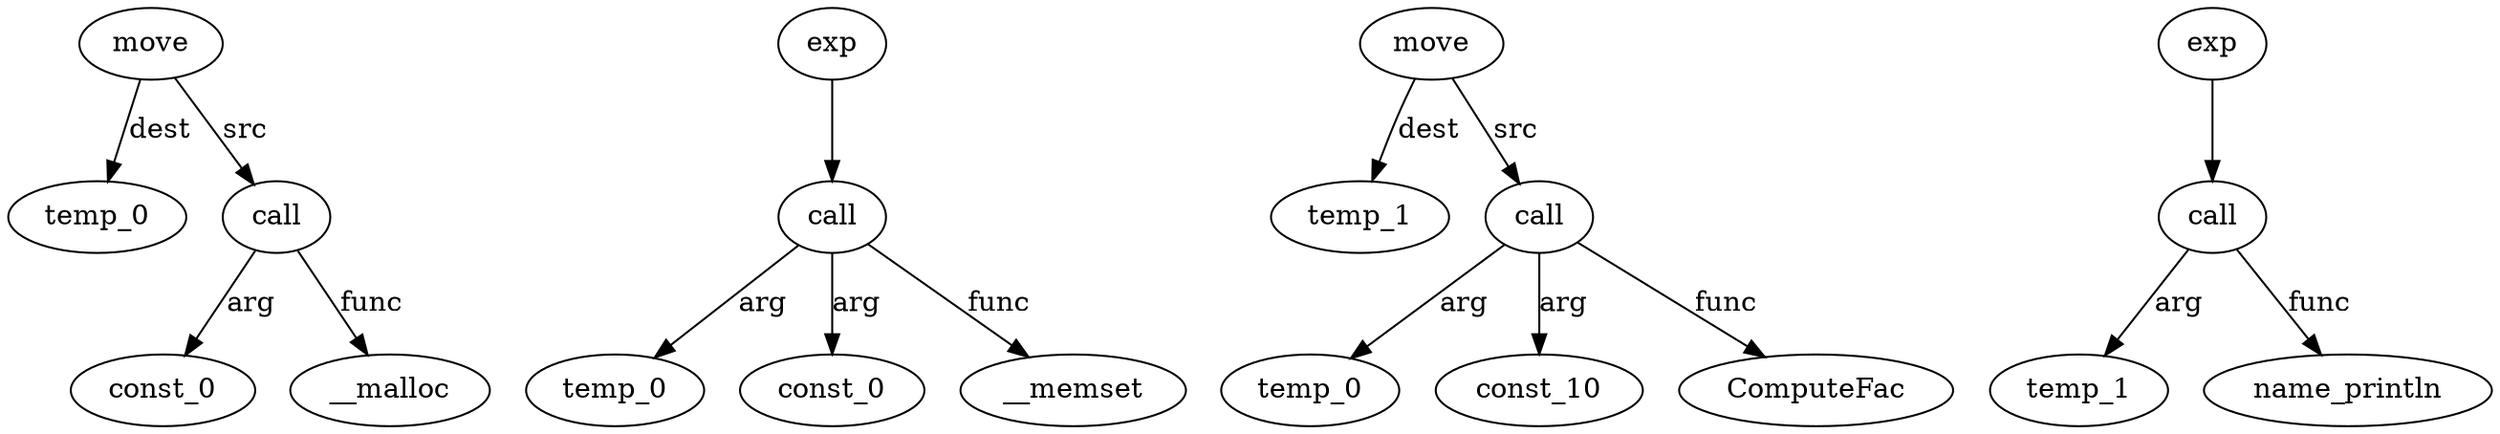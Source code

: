 digraph {
temp_0__id_0 [ label="temp_0" ]; 
const_0__id_1 [ label="const_0" ]; 
call__id_2 [ label="call" ]; 
call__id_2 -> __malloc [ label="func"] ; 
call__id_2 -> const_0__id_1 [ label="arg"] ; 
move__id_3 [ label="move" ]; 
move__id_3 -> temp_0__id_0 [ label="dest"] ; 
move__id_3 -> call__id_2 [ label="src"] ; 
temp_0__id_4 [ label="temp_0" ]; 
const_0__id_5 [ label="const_0" ]; 
call__id_6 [ label="call" ]; 
call__id_6 -> __memset [ label="func"] ; 
call__id_6 -> temp_0__id_4 [ label="arg"] ; 
call__id_6 -> const_0__id_5 [ label="arg"] ; 
exp__id_7 [ label="exp" ]; 
exp__id_7 -> call__id_6 ; 
temp_1__id_8 [ label="temp_1" ]; 
temp_0__id_9 [ label="temp_0" ]; 
const_10__id_10 [ label="const_10" ]; 
call__id_11 [ label="call" ]; 
call__id_11 -> ComputeFac [ label="func"] ; 
call__id_11 -> temp_0__id_9 [ label="arg"] ; 
call__id_11 -> const_10__id_10 [ label="arg"] ; 
move__id_12 [ label="move" ]; 
move__id_12 -> temp_1__id_8 [ label="dest"] ; 
move__id_12 -> call__id_11 [ label="src"] ; 
temp_1__id_13 [ label="temp_1" ]; 
call__id_14 [ label="call" ]; 
call__id_14 -> name_println [ label="func"] ; 
call__id_14 -> temp_1__id_13 [ label="arg"] ; 
exp__id_15 [ label="exp" ]; 
exp__id_15 -> call__id_14 ; 

}